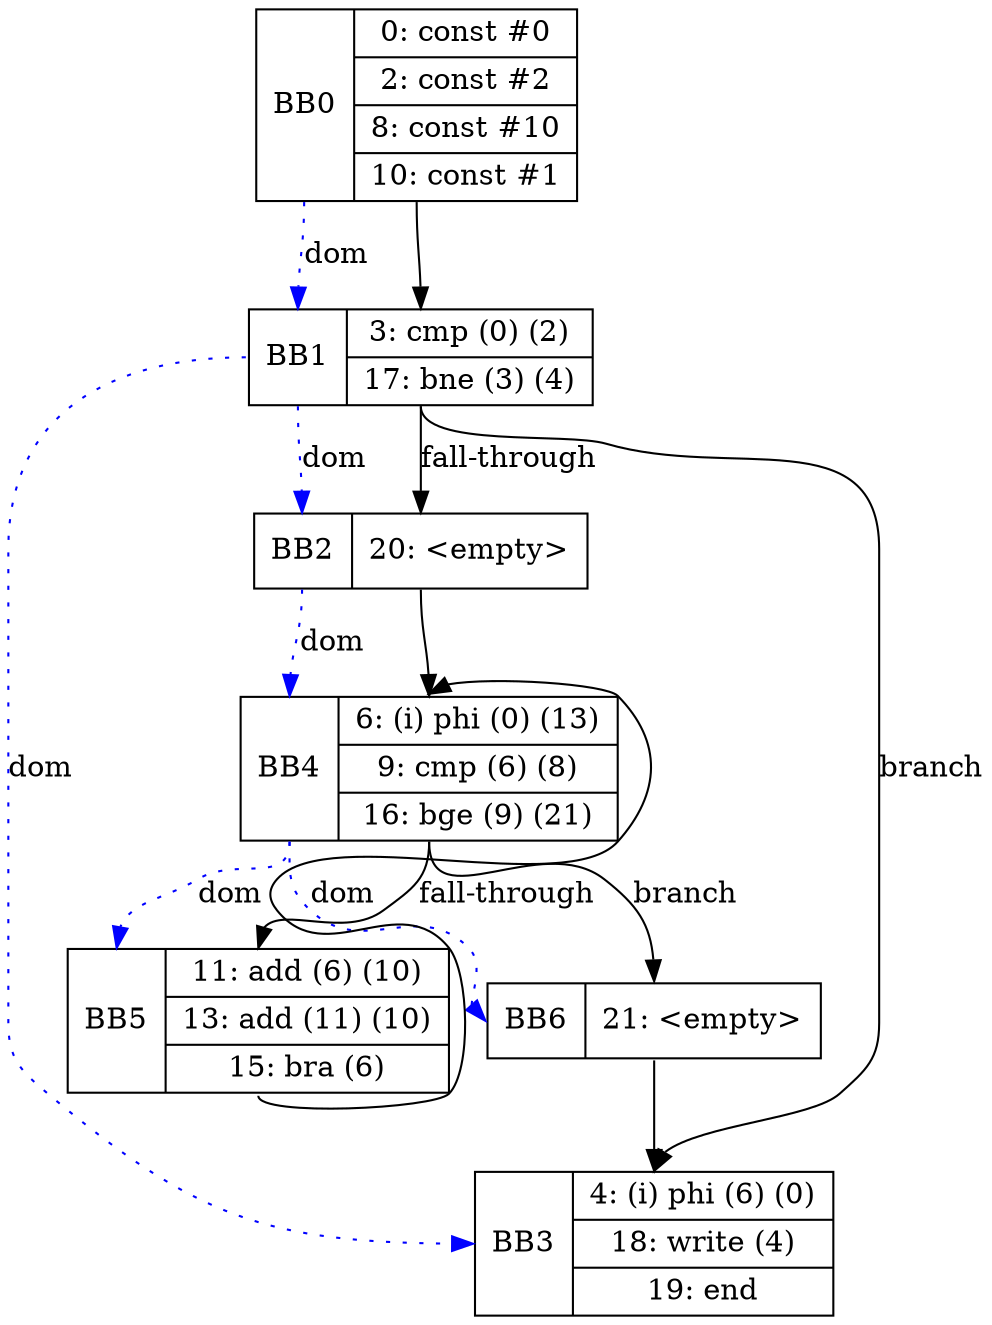 digraph G {
	bb0 [shape=record, label="<b>BB0 | { 0: const #0 | 2: const #2 | 8: const #10 | 10: const #1 }"];


	bb1 [shape=record, label="<b>BB1 | { 3: cmp (0) (2) | 17: bne (3) (4) }"];
	bb1:s -> bb2:n [label="fall-through"];
	bb1:s -> bb3:n [label="branch"];
	bb0:b -> bb1:b [color=blue, style=dotted, label="dom"];


	bb2 [shape=record, label="<b>BB2 | { 20: \<empty\> }"];
	bb2:s -> bb4:n ;
	bb1:b -> bb2:b [color=blue, style=dotted, label="dom"];


	bb3 [shape=record, label="<b>BB3 | { 4: (i) phi (6) (0) | 18: write (4) | 19: end }"];
	bb1:b -> bb3:b [color=blue, style=dotted, label="dom"];


	bb4 [shape=record, label="<b>BB4 | { 6: (i) phi (0) (13) | 9: cmp (6) (8) | 16: bge (9) (21) }"];
	bb4:s -> bb5:n [label="fall-through"];
	bb4:s -> bb6:n [label="branch"];
	bb2:b -> bb4:b [color=blue, style=dotted, label="dom"];


	bb5 [shape=record, label="<b>BB5 | { 11: add (6) (10) | 13: add (11) (10) | 15: bra (6) }"];
	bb5:s -> bb4:n ;
	bb4:b -> bb5:b [color=blue, style=dotted, label="dom"];


	bb6 [shape=record, label="<b>BB6 | { 21: \<empty\> }"];
	bb6:s -> bb3:n ;
	bb4:b -> bb6:b [color=blue, style=dotted, label="dom"];


	bb0:s -> bb1:n
}
